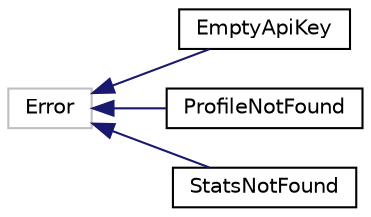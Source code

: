 digraph "Graphe hiérarchique des classes"
{
  edge [fontname="Helvetica",fontsize="10",labelfontname="Helvetica",labelfontsize="10"];
  node [fontname="Helvetica",fontsize="10",shape=record];
  rankdir="LR";
  Node1 [label="Error",height=0.2,width=0.4,color="grey75", fillcolor="white", style="filled"];
  Node1 -> Node2 [dir="back",color="midnightblue",fontsize="10",style="solid",fontname="Helvetica"];
  Node2 [label="EmptyApiKey",height=0.2,width=0.4,color="black", fillcolor="white", style="filled",URL="$classEmptyApiKey.html"];
  Node1 -> Node3 [dir="back",color="midnightblue",fontsize="10",style="solid",fontname="Helvetica"];
  Node3 [label="ProfileNotFound",height=0.2,width=0.4,color="black", fillcolor="white", style="filled",URL="$classProfileNotFound.html"];
  Node1 -> Node4 [dir="back",color="midnightblue",fontsize="10",style="solid",fontname="Helvetica"];
  Node4 [label="StatsNotFound",height=0.2,width=0.4,color="black", fillcolor="white", style="filled",URL="$classStatsNotFound.html"];
}
